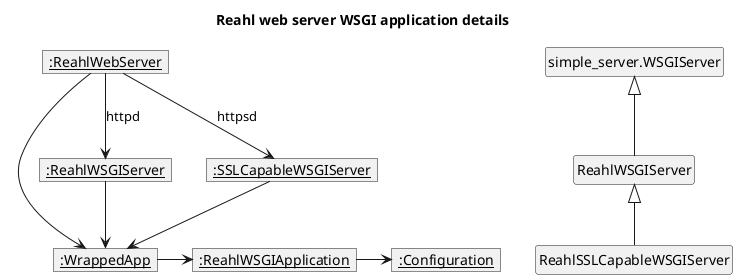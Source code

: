 @startuml

title Reahl web server WSGI application details

hide members
hide circle

class "simple_server.WSGIServer" as ssWSGISServer

ssWSGISServer <|-- ReahlWSGIServer
ReahlWSGIServer <|-- ReahlSSLCapableWSGIServer

'object diagram
object "<u>:ReahlWebServer</u>" as reahlwebserver
object "<u>:ReahlWSGIServer</u>" as reahlwsgiserver
object "<u>:SSLCapableWSGIServer</u>" as sslcapablewsgiserver
object "<u>:WrappedApp</u>" as wrappedapp
object "<u>:ReahlWSGIApplication</u>" as rwsgiapplication
object "<u>:Configuration</u>" as configuration

reahlwebserver -down-> reahlwsgiserver : httpd
reahlwebserver -down-> sslcapablewsgiserver : httpsd
reahlwebserver --> wrappedapp
reahlwsgiserver --> wrappedapp
sslcapablewsgiserver --> wrappedapp
wrappedapp -right-> rwsgiapplication
rwsgiapplication -right-> configuration


@enduml
